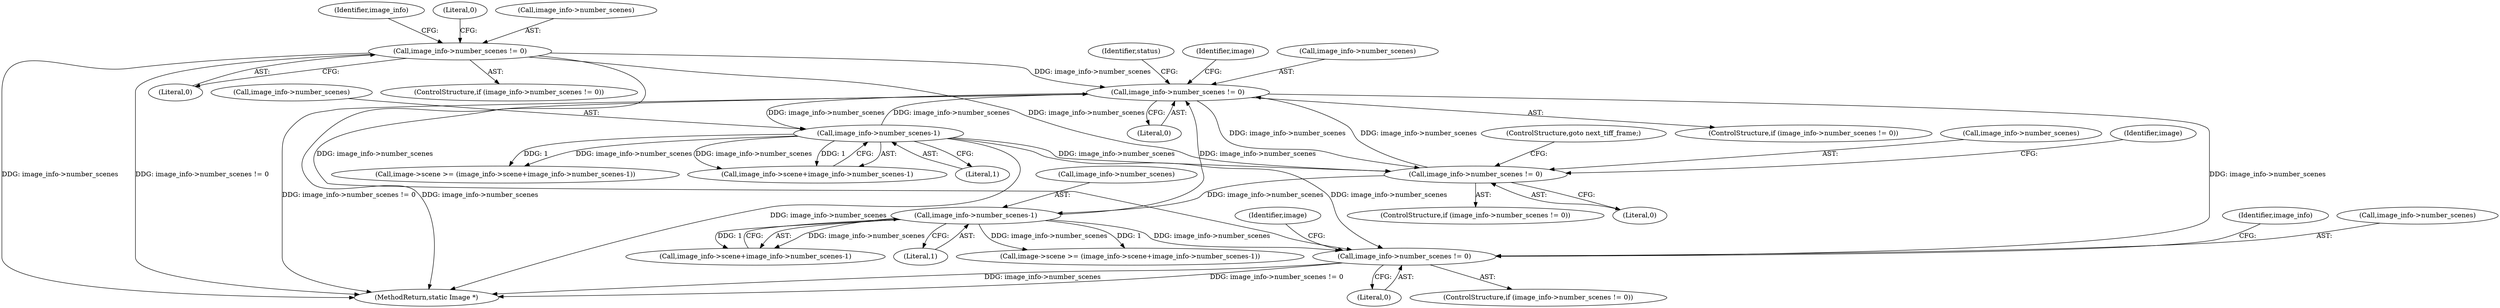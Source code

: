 digraph "0_ImageMagick_2bb6941a2d557f26a2f2049ade466e118eeaab91@pointer" {
"1003381" [label="(Call,image_info->number_scenes != 0)"];
"1001543" [label="(Call,image_info->number_scenes-1)"];
"1001529" [label="(Call,image_info->number_scenes != 0)"];
"1003296" [label="(Call,image_info->number_scenes != 0)"];
"1000256" [label="(Call,image_info->number_scenes != 0)"];
"1003310" [label="(Call,image_info->number_scenes-1)"];
"1001543" [label="(Call,image_info->number_scenes-1)"];
"1003310" [label="(Call,image_info->number_scenes-1)"];
"1003306" [label="(Call,image_info->scene+image_info->number_scenes-1)"];
"1003314" [label="(Literal,1)"];
"1003295" [label="(ControlStructure,if (image_info->number_scenes != 0))"];
"1000255" [label="(ControlStructure,if (image_info->number_scenes != 0))"];
"1001535" [label="(Call,image->scene >= (image_info->scene+image_info->number_scenes-1))"];
"1003381" [label="(Call,image_info->number_scenes != 0)"];
"1001554" [label="(ControlStructure,goto next_tiff_frame;)"];
"1000265" [label="(Identifier,image_info)"];
"1000339" [label="(Literal,0)"];
"1003311" [label="(Call,image_info->number_scenes)"];
"1001529" [label="(Call,image_info->number_scenes != 0)"];
"1001539" [label="(Call,image_info->scene+image_info->number_scenes-1)"];
"1001530" [label="(Call,image_info->number_scenes)"];
"1001537" [label="(Identifier,image)"];
"1001544" [label="(Call,image_info->number_scenes)"];
"1003300" [label="(Literal,0)"];
"1000256" [label="(Call,image_info->number_scenes != 0)"];
"1003317" [label="(Identifier,status)"];
"1001533" [label="(Literal,0)"];
"1003304" [label="(Identifier,image)"];
"1003406" [label="(MethodReturn,static Image *)"];
"1003297" [label="(Call,image_info->number_scenes)"];
"1003390" [label="(Identifier,image_info)"];
"1000260" [label="(Literal,0)"];
"1001528" [label="(ControlStructure,if (image_info->number_scenes != 0))"];
"1003382" [label="(Call,image_info->number_scenes)"];
"1003302" [label="(Call,image->scene >= (image_info->scene+image_info->number_scenes-1))"];
"1001547" [label="(Literal,1)"];
"1000257" [label="(Call,image_info->number_scenes)"];
"1003385" [label="(Literal,0)"];
"1003405" [label="(Identifier,image)"];
"1003296" [label="(Call,image_info->number_scenes != 0)"];
"1003380" [label="(ControlStructure,if (image_info->number_scenes != 0))"];
"1003381" -> "1003380"  [label="AST: "];
"1003381" -> "1003385"  [label="CFG: "];
"1003382" -> "1003381"  [label="AST: "];
"1003385" -> "1003381"  [label="AST: "];
"1003390" -> "1003381"  [label="CFG: "];
"1003405" -> "1003381"  [label="CFG: "];
"1003381" -> "1003406"  [label="DDG: image_info->number_scenes"];
"1003381" -> "1003406"  [label="DDG: image_info->number_scenes != 0"];
"1001543" -> "1003381"  [label="DDG: image_info->number_scenes"];
"1003296" -> "1003381"  [label="DDG: image_info->number_scenes"];
"1000256" -> "1003381"  [label="DDG: image_info->number_scenes"];
"1003310" -> "1003381"  [label="DDG: image_info->number_scenes"];
"1001543" -> "1001539"  [label="AST: "];
"1001543" -> "1001547"  [label="CFG: "];
"1001544" -> "1001543"  [label="AST: "];
"1001547" -> "1001543"  [label="AST: "];
"1001539" -> "1001543"  [label="CFG: "];
"1001543" -> "1001535"  [label="DDG: image_info->number_scenes"];
"1001543" -> "1001535"  [label="DDG: 1"];
"1001543" -> "1001539"  [label="DDG: image_info->number_scenes"];
"1001543" -> "1001539"  [label="DDG: 1"];
"1001529" -> "1001543"  [label="DDG: image_info->number_scenes"];
"1001543" -> "1003296"  [label="DDG: image_info->number_scenes"];
"1001529" -> "1001528"  [label="AST: "];
"1001529" -> "1001533"  [label="CFG: "];
"1001530" -> "1001529"  [label="AST: "];
"1001533" -> "1001529"  [label="AST: "];
"1001537" -> "1001529"  [label="CFG: "];
"1001554" -> "1001529"  [label="CFG: "];
"1003296" -> "1001529"  [label="DDG: image_info->number_scenes"];
"1000256" -> "1001529"  [label="DDG: image_info->number_scenes"];
"1003310" -> "1001529"  [label="DDG: image_info->number_scenes"];
"1001529" -> "1003296"  [label="DDG: image_info->number_scenes"];
"1003296" -> "1003295"  [label="AST: "];
"1003296" -> "1003300"  [label="CFG: "];
"1003297" -> "1003296"  [label="AST: "];
"1003300" -> "1003296"  [label="AST: "];
"1003304" -> "1003296"  [label="CFG: "];
"1003317" -> "1003296"  [label="CFG: "];
"1003296" -> "1003406"  [label="DDG: image_info->number_scenes != 0"];
"1003296" -> "1003406"  [label="DDG: image_info->number_scenes"];
"1000256" -> "1003296"  [label="DDG: image_info->number_scenes"];
"1003310" -> "1003296"  [label="DDG: image_info->number_scenes"];
"1003296" -> "1003310"  [label="DDG: image_info->number_scenes"];
"1000256" -> "1000255"  [label="AST: "];
"1000256" -> "1000260"  [label="CFG: "];
"1000257" -> "1000256"  [label="AST: "];
"1000260" -> "1000256"  [label="AST: "];
"1000265" -> "1000256"  [label="CFG: "];
"1000339" -> "1000256"  [label="CFG: "];
"1000256" -> "1003406"  [label="DDG: image_info->number_scenes"];
"1000256" -> "1003406"  [label="DDG: image_info->number_scenes != 0"];
"1003310" -> "1003306"  [label="AST: "];
"1003310" -> "1003314"  [label="CFG: "];
"1003311" -> "1003310"  [label="AST: "];
"1003314" -> "1003310"  [label="AST: "];
"1003306" -> "1003310"  [label="CFG: "];
"1003310" -> "1003406"  [label="DDG: image_info->number_scenes"];
"1003310" -> "1003302"  [label="DDG: image_info->number_scenes"];
"1003310" -> "1003302"  [label="DDG: 1"];
"1003310" -> "1003306"  [label="DDG: image_info->number_scenes"];
"1003310" -> "1003306"  [label="DDG: 1"];
}
